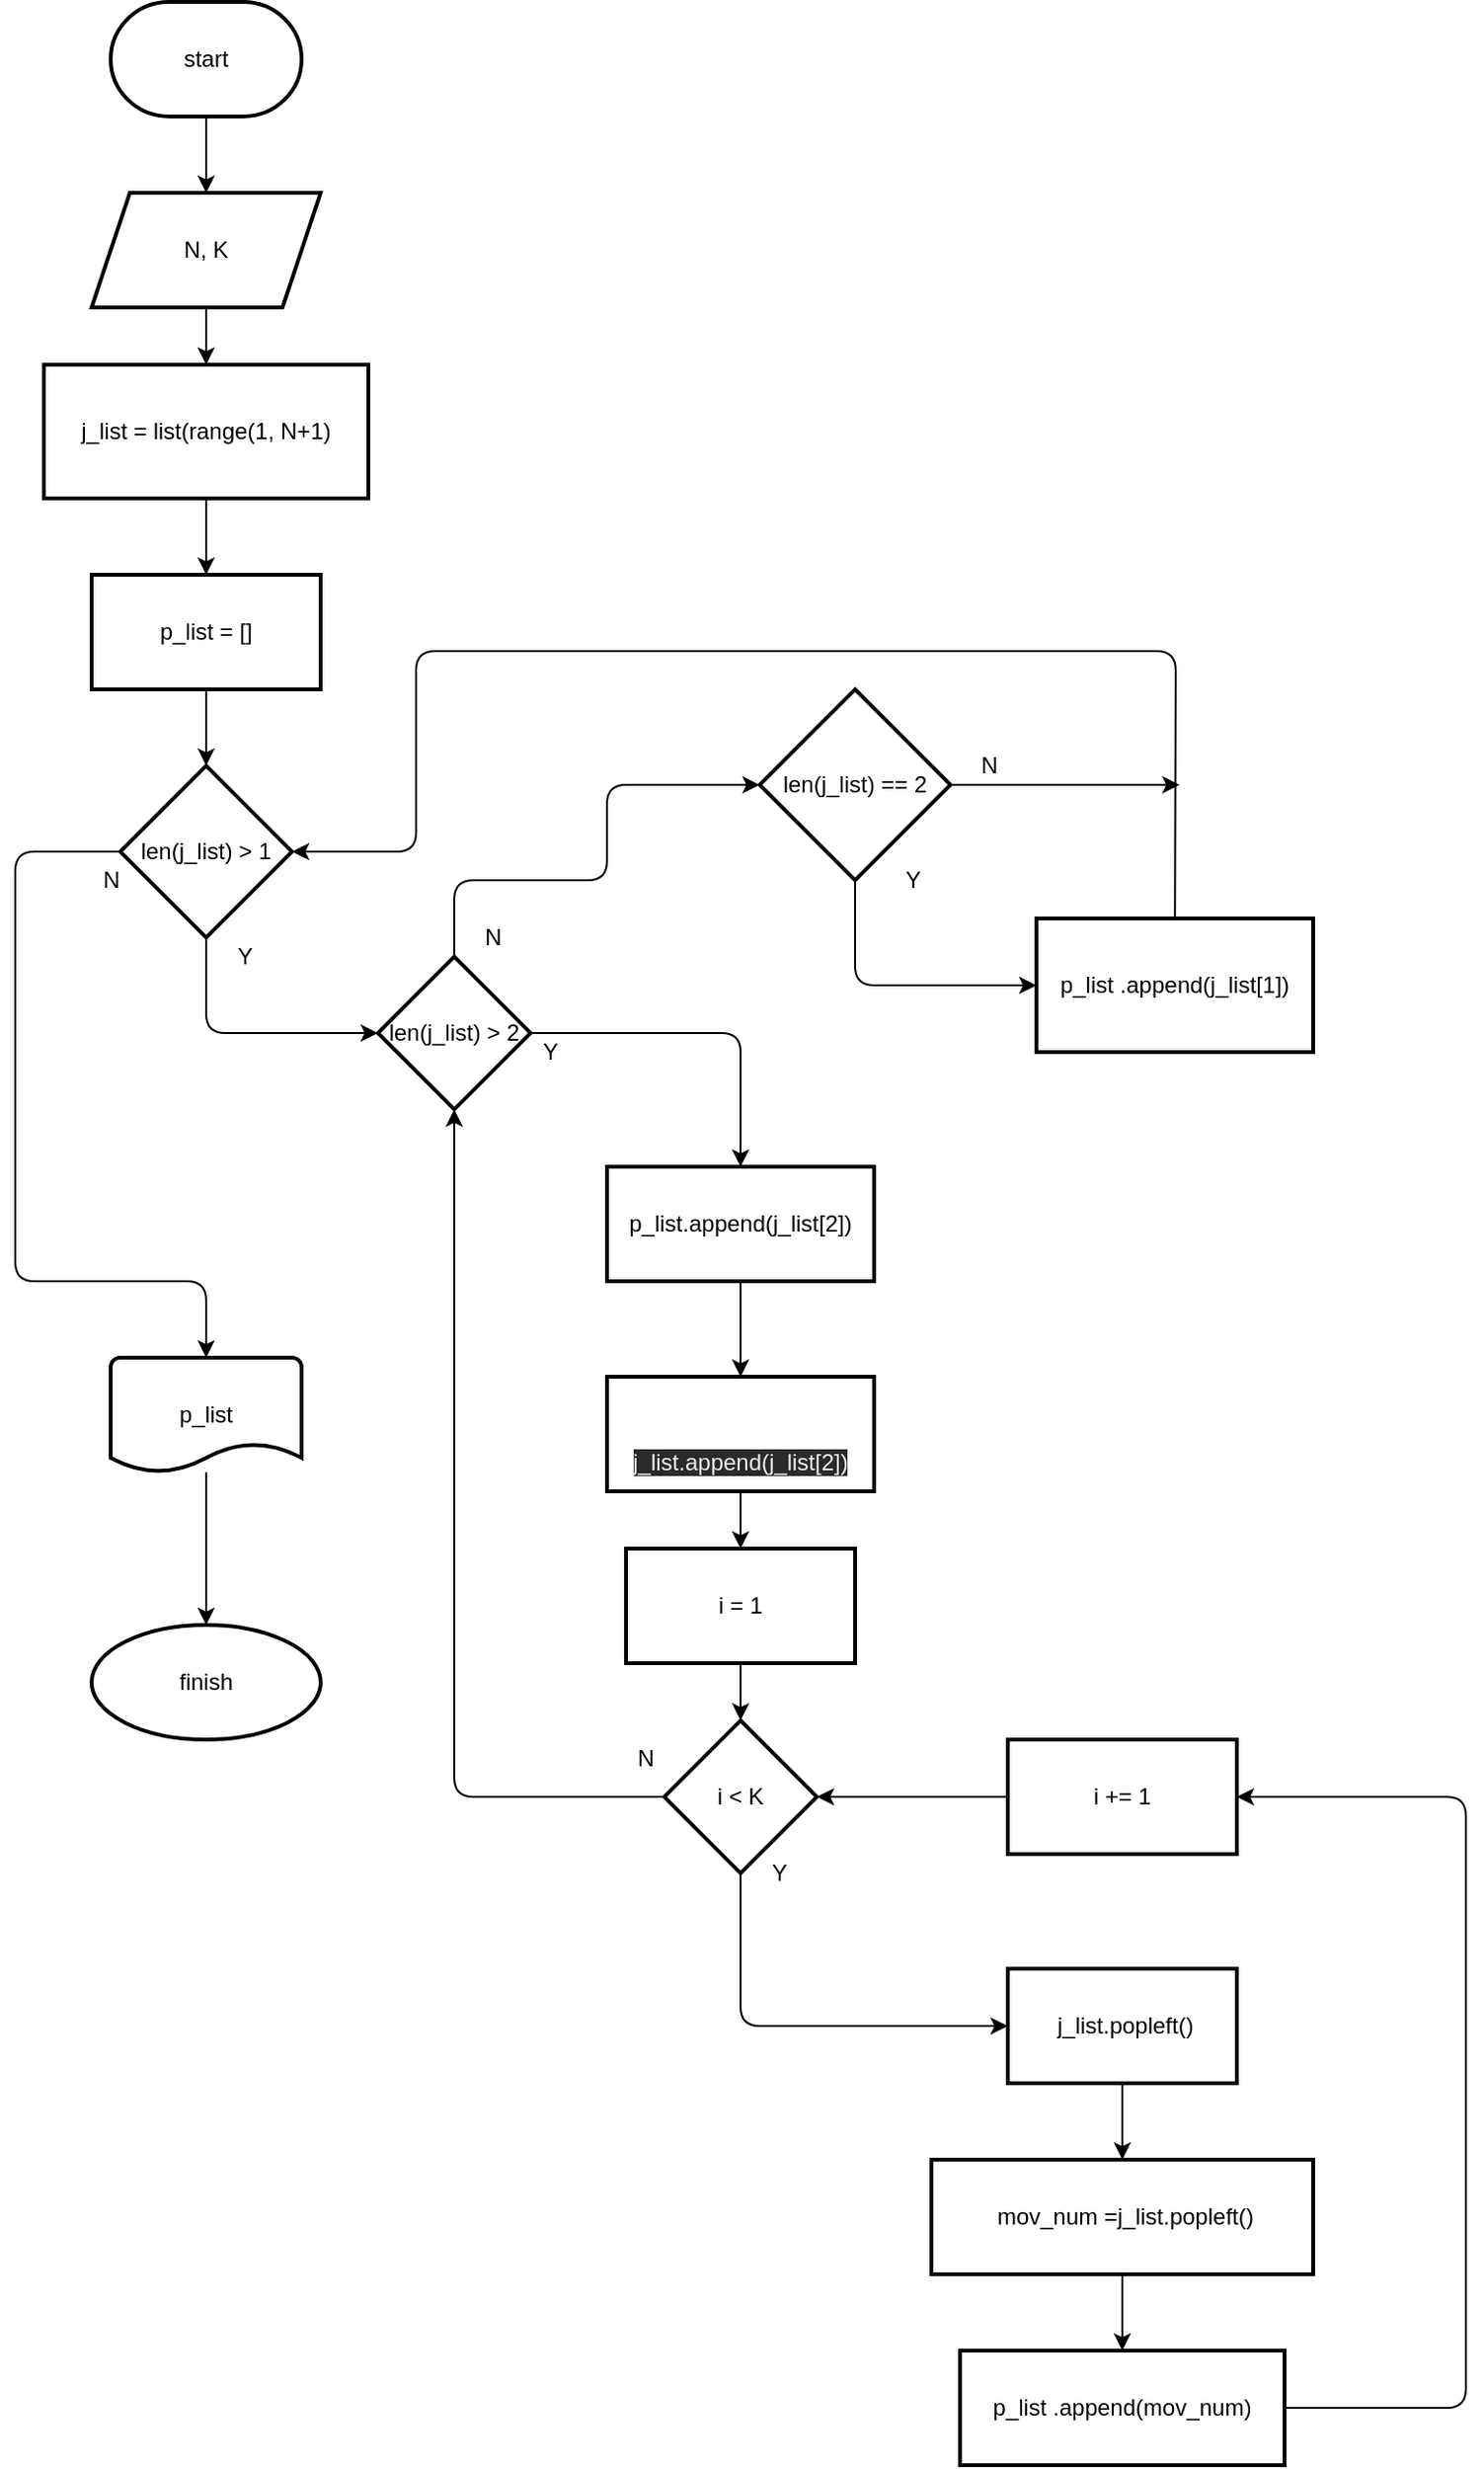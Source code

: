 <mxfile>
    <diagram id="xKHDH3VV19bvr4sTxTwp" name="Page-1">
        <mxGraphModel dx="1444" dy="642" grid="1" gridSize="10" guides="1" tooltips="1" connect="1" arrows="1" fold="1" page="1" pageScale="1" pageWidth="850" pageHeight="1100" math="0" shadow="0">
            <root>
                <mxCell id="0"/>
                <mxCell id="1" parent="0"/>
                <mxCell id="4" value="" style="edgeStyle=none;html=1;" edge="1" parent="1" source="2" target="3">
                    <mxGeometry relative="1" as="geometry"/>
                </mxCell>
                <mxCell id="2" value="start" style="strokeWidth=2;html=1;shape=mxgraph.flowchart.terminator;whiteSpace=wrap;" vertex="1" parent="1">
                    <mxGeometry x="320" y="10" width="100" height="60" as="geometry"/>
                </mxCell>
                <mxCell id="6" value="" style="edgeStyle=none;html=1;" edge="1" parent="1" source="3" target="5">
                    <mxGeometry relative="1" as="geometry"/>
                </mxCell>
                <mxCell id="3" value="N, K" style="shape=parallelogram;perimeter=parallelogramPerimeter;whiteSpace=wrap;html=1;fixedSize=1;strokeWidth=2;" vertex="1" parent="1">
                    <mxGeometry x="310" y="110" width="120" height="60" as="geometry"/>
                </mxCell>
                <mxCell id="8" value="" style="edgeStyle=none;html=1;" edge="1" parent="1" source="5" target="7">
                    <mxGeometry relative="1" as="geometry"/>
                </mxCell>
                <mxCell id="5" value="j_list = list(range(1, N+1)" style="whiteSpace=wrap;html=1;strokeWidth=2;" vertex="1" parent="1">
                    <mxGeometry x="285" y="200" width="170" height="70" as="geometry"/>
                </mxCell>
                <mxCell id="10" value="" style="edgeStyle=none;html=1;" edge="1" parent="1" source="7" target="9">
                    <mxGeometry relative="1" as="geometry"/>
                </mxCell>
                <mxCell id="7" value="p_list = []" style="whiteSpace=wrap;html=1;strokeWidth=2;" vertex="1" parent="1">
                    <mxGeometry x="310" y="310" width="120" height="60" as="geometry"/>
                </mxCell>
                <mxCell id="12" value="" style="edgeStyle=none;html=1;" edge="1" parent="1" source="9" target="11">
                    <mxGeometry relative="1" as="geometry">
                        <Array as="points">
                            <mxPoint x="370" y="550"/>
                        </Array>
                    </mxGeometry>
                </mxCell>
                <mxCell id="53" style="edgeStyle=none;html=1;" edge="1" parent="1" source="9">
                    <mxGeometry relative="1" as="geometry">
                        <mxPoint x="370" y="720" as="targetPoint"/>
                        <Array as="points">
                            <mxPoint x="270" y="455"/>
                            <mxPoint x="270" y="680"/>
                            <mxPoint x="370" y="680"/>
                        </Array>
                    </mxGeometry>
                </mxCell>
                <mxCell id="9" value="len(j_list) &amp;gt; 1" style="rhombus;whiteSpace=wrap;html=1;strokeWidth=2;" vertex="1" parent="1">
                    <mxGeometry x="325" y="410" width="90" height="90" as="geometry"/>
                </mxCell>
                <mxCell id="38" style="edgeStyle=none;html=1;entryX=0.5;entryY=0;entryDx=0;entryDy=0;" edge="1" parent="1" source="11" target="13">
                    <mxGeometry relative="1" as="geometry">
                        <Array as="points">
                            <mxPoint x="650" y="550"/>
                        </Array>
                    </mxGeometry>
                </mxCell>
                <mxCell id="40" style="edgeStyle=none;html=1;entryX=0;entryY=0.5;entryDx=0;entryDy=0;entryPerimeter=0;" edge="1" parent="1" source="11" target="43">
                    <mxGeometry relative="1" as="geometry">
                        <mxPoint x="660" y="460" as="targetPoint"/>
                        <Array as="points">
                            <mxPoint x="500" y="470"/>
                            <mxPoint x="580" y="470"/>
                            <mxPoint x="580" y="420"/>
                        </Array>
                    </mxGeometry>
                </mxCell>
                <mxCell id="11" value="len(j_list) &amp;gt; 2" style="rhombus;whiteSpace=wrap;html=1;strokeWidth=2;" vertex="1" parent="1">
                    <mxGeometry x="460" y="510" width="80" height="80" as="geometry"/>
                </mxCell>
                <mxCell id="21" value="" style="edgeStyle=none;html=1;" edge="1" parent="1" source="13" target="15">
                    <mxGeometry relative="1" as="geometry"/>
                </mxCell>
                <mxCell id="13" value="p_list.append(j_list[2])" style="whiteSpace=wrap;html=1;strokeWidth=2;" vertex="1" parent="1">
                    <mxGeometry x="580" y="620" width="140" height="60" as="geometry"/>
                </mxCell>
                <mxCell id="23" value="" style="edgeStyle=none;html=1;" edge="1" parent="1" source="15" target="22">
                    <mxGeometry relative="1" as="geometry"/>
                </mxCell>
                <mxCell id="15" value="&lt;br&gt;&lt;br&gt;&lt;span style=&quot;color: rgb(240 , 240 , 240) ; font-family: &amp;#34;helvetica&amp;#34; ; font-size: 12px ; font-style: normal ; font-weight: 400 ; letter-spacing: normal ; text-align: center ; text-indent: 0px ; text-transform: none ; word-spacing: 0px ; background-color: rgb(42 , 42 , 42) ; display: inline ; float: none&quot;&gt;j_list.append(j_list[2])&lt;/span&gt;&lt;br&gt;" style="whiteSpace=wrap;html=1;strokeWidth=2;" vertex="1" parent="1">
                    <mxGeometry x="580" y="730" width="140" height="60" as="geometry"/>
                </mxCell>
                <mxCell id="25" value="" style="edgeStyle=none;html=1;" edge="1" parent="1" source="22" target="24">
                    <mxGeometry relative="1" as="geometry"/>
                </mxCell>
                <mxCell id="22" value="i = 1" style="whiteSpace=wrap;html=1;strokeWidth=2;" vertex="1" parent="1">
                    <mxGeometry x="590" y="820" width="120" height="60" as="geometry"/>
                </mxCell>
                <mxCell id="29" value="" style="edgeStyle=none;html=1;" edge="1" parent="1" source="24" target="28">
                    <mxGeometry relative="1" as="geometry">
                        <Array as="points">
                            <mxPoint x="650" y="1070"/>
                        </Array>
                    </mxGeometry>
                </mxCell>
                <mxCell id="39" style="edgeStyle=none;html=1;entryX=0.5;entryY=1;entryDx=0;entryDy=0;" edge="1" parent="1" source="24" target="11">
                    <mxGeometry relative="1" as="geometry">
                        <Array as="points">
                            <mxPoint x="500" y="950"/>
                        </Array>
                    </mxGeometry>
                </mxCell>
                <mxCell id="24" value="i &amp;lt; K" style="rhombus;whiteSpace=wrap;html=1;strokeWidth=2;" vertex="1" parent="1">
                    <mxGeometry x="610" y="910" width="80" height="80" as="geometry"/>
                </mxCell>
                <mxCell id="27" value="" style="edgeStyle=none;html=1;" edge="1" parent="1" source="26" target="24">
                    <mxGeometry relative="1" as="geometry"/>
                </mxCell>
                <mxCell id="26" value="i += 1" style="whiteSpace=wrap;html=1;strokeWidth=2;" vertex="1" parent="1">
                    <mxGeometry x="790" y="920" width="120" height="60" as="geometry"/>
                </mxCell>
                <mxCell id="31" value="" style="edgeStyle=none;html=1;" edge="1" parent="1" source="28" target="30">
                    <mxGeometry relative="1" as="geometry"/>
                </mxCell>
                <mxCell id="28" value="&amp;nbsp;j_list.popleft()" style="whiteSpace=wrap;html=1;strokeWidth=2;" vertex="1" parent="1">
                    <mxGeometry x="790" y="1040" width="120" height="60" as="geometry"/>
                </mxCell>
                <mxCell id="33" value="" style="edgeStyle=none;html=1;" edge="1" parent="1" source="30" target="32">
                    <mxGeometry relative="1" as="geometry"/>
                </mxCell>
                <mxCell id="30" value="&lt;span&gt;&amp;nbsp;mov_num =j_list.popleft()&lt;/span&gt;" style="whiteSpace=wrap;html=1;strokeWidth=2;" vertex="1" parent="1">
                    <mxGeometry x="750" y="1140" width="200" height="60" as="geometry"/>
                </mxCell>
                <mxCell id="34" style="edgeStyle=none;html=1;entryX=1;entryY=0.5;entryDx=0;entryDy=0;" edge="1" parent="1" source="32" target="26">
                    <mxGeometry relative="1" as="geometry">
                        <Array as="points">
                            <mxPoint x="1030" y="1270"/>
                            <mxPoint x="1030" y="950"/>
                        </Array>
                    </mxGeometry>
                </mxCell>
                <mxCell id="32" value="p_list .append(mov_num)" style="whiteSpace=wrap;html=1;strokeWidth=2;" vertex="1" parent="1">
                    <mxGeometry x="765" y="1240" width="170" height="60" as="geometry"/>
                </mxCell>
                <mxCell id="41" value="Y" style="text;html=1;align=center;verticalAlign=middle;resizable=0;points=[];autosize=1;strokeColor=none;fillColor=none;" vertex="1" parent="1">
                    <mxGeometry x="380" y="500" width="20" height="20" as="geometry"/>
                </mxCell>
                <mxCell id="42" value="Y" style="text;html=1;align=center;verticalAlign=middle;resizable=0;points=[];autosize=1;strokeColor=none;fillColor=none;" vertex="1" parent="1">
                    <mxGeometry x="540" y="550" width="20" height="20" as="geometry"/>
                </mxCell>
                <mxCell id="48" style="edgeStyle=none;html=1;entryX=0;entryY=0.5;entryDx=0;entryDy=0;" edge="1" parent="1" source="43" target="46">
                    <mxGeometry relative="1" as="geometry">
                        <Array as="points">
                            <mxPoint x="710" y="525"/>
                        </Array>
                    </mxGeometry>
                </mxCell>
                <mxCell id="50" style="edgeStyle=none;html=1;" edge="1" parent="1" source="43">
                    <mxGeometry relative="1" as="geometry">
                        <mxPoint x="880" y="420" as="targetPoint"/>
                    </mxGeometry>
                </mxCell>
                <mxCell id="43" value="len(j_list) == 2" style="strokeWidth=2;html=1;shape=mxgraph.flowchart.decision;whiteSpace=wrap;" vertex="1" parent="1">
                    <mxGeometry x="660" y="370" width="100" height="100" as="geometry"/>
                </mxCell>
                <mxCell id="45" value="N" style="text;html=1;align=center;verticalAlign=middle;resizable=0;points=[];autosize=1;strokeColor=none;fillColor=none;" vertex="1" parent="1">
                    <mxGeometry x="510" y="490" width="20" height="20" as="geometry"/>
                </mxCell>
                <mxCell id="49" style="edgeStyle=none;html=1;entryX=1;entryY=0.5;entryDx=0;entryDy=0;" edge="1" parent="1" source="46" target="9">
                    <mxGeometry relative="1" as="geometry">
                        <Array as="points">
                            <mxPoint x="878" y="350"/>
                            <mxPoint x="480" y="350"/>
                            <mxPoint x="480" y="455"/>
                        </Array>
                    </mxGeometry>
                </mxCell>
                <mxCell id="46" value="p_list .append(j_list[1])" style="whiteSpace=wrap;html=1;strokeWidth=2;" vertex="1" parent="1">
                    <mxGeometry x="805" y="490" width="145" height="70" as="geometry"/>
                </mxCell>
                <mxCell id="51" value="Y" style="text;html=1;align=center;verticalAlign=middle;resizable=0;points=[];autosize=1;strokeColor=none;fillColor=none;" vertex="1" parent="1">
                    <mxGeometry x="730" y="460" width="20" height="20" as="geometry"/>
                </mxCell>
                <mxCell id="52" value="N" style="text;html=1;align=center;verticalAlign=middle;resizable=0;points=[];autosize=1;strokeColor=none;fillColor=none;" vertex="1" parent="1">
                    <mxGeometry x="770" y="400" width="20" height="20" as="geometry"/>
                </mxCell>
                <mxCell id="56" value="" style="edgeStyle=none;html=1;" edge="1" parent="1" source="54" target="55">
                    <mxGeometry relative="1" as="geometry"/>
                </mxCell>
                <mxCell id="54" value="p_list" style="strokeWidth=2;html=1;shape=mxgraph.flowchart.document2;whiteSpace=wrap;size=0.25;" vertex="1" parent="1">
                    <mxGeometry x="320" y="720" width="100" height="60" as="geometry"/>
                </mxCell>
                <mxCell id="55" value="finish" style="ellipse;whiteSpace=wrap;html=1;strokeWidth=2;" vertex="1" parent="1">
                    <mxGeometry x="310" y="860" width="120" height="60" as="geometry"/>
                </mxCell>
                <mxCell id="57" value="N" style="text;html=1;align=center;verticalAlign=middle;resizable=0;points=[];autosize=1;strokeColor=none;fillColor=none;" vertex="1" parent="1">
                    <mxGeometry x="310" y="460" width="20" height="20" as="geometry"/>
                </mxCell>
                <mxCell id="58" value="Y" style="text;html=1;align=center;verticalAlign=middle;resizable=0;points=[];autosize=1;strokeColor=none;fillColor=none;" vertex="1" parent="1">
                    <mxGeometry x="660" y="980" width="20" height="20" as="geometry"/>
                </mxCell>
                <mxCell id="59" value="N" style="text;html=1;align=center;verticalAlign=middle;resizable=0;points=[];autosize=1;strokeColor=none;fillColor=none;" vertex="1" parent="1">
                    <mxGeometry x="590" y="920" width="20" height="20" as="geometry"/>
                </mxCell>
            </root>
        </mxGraphModel>
    </diagram>
</mxfile>